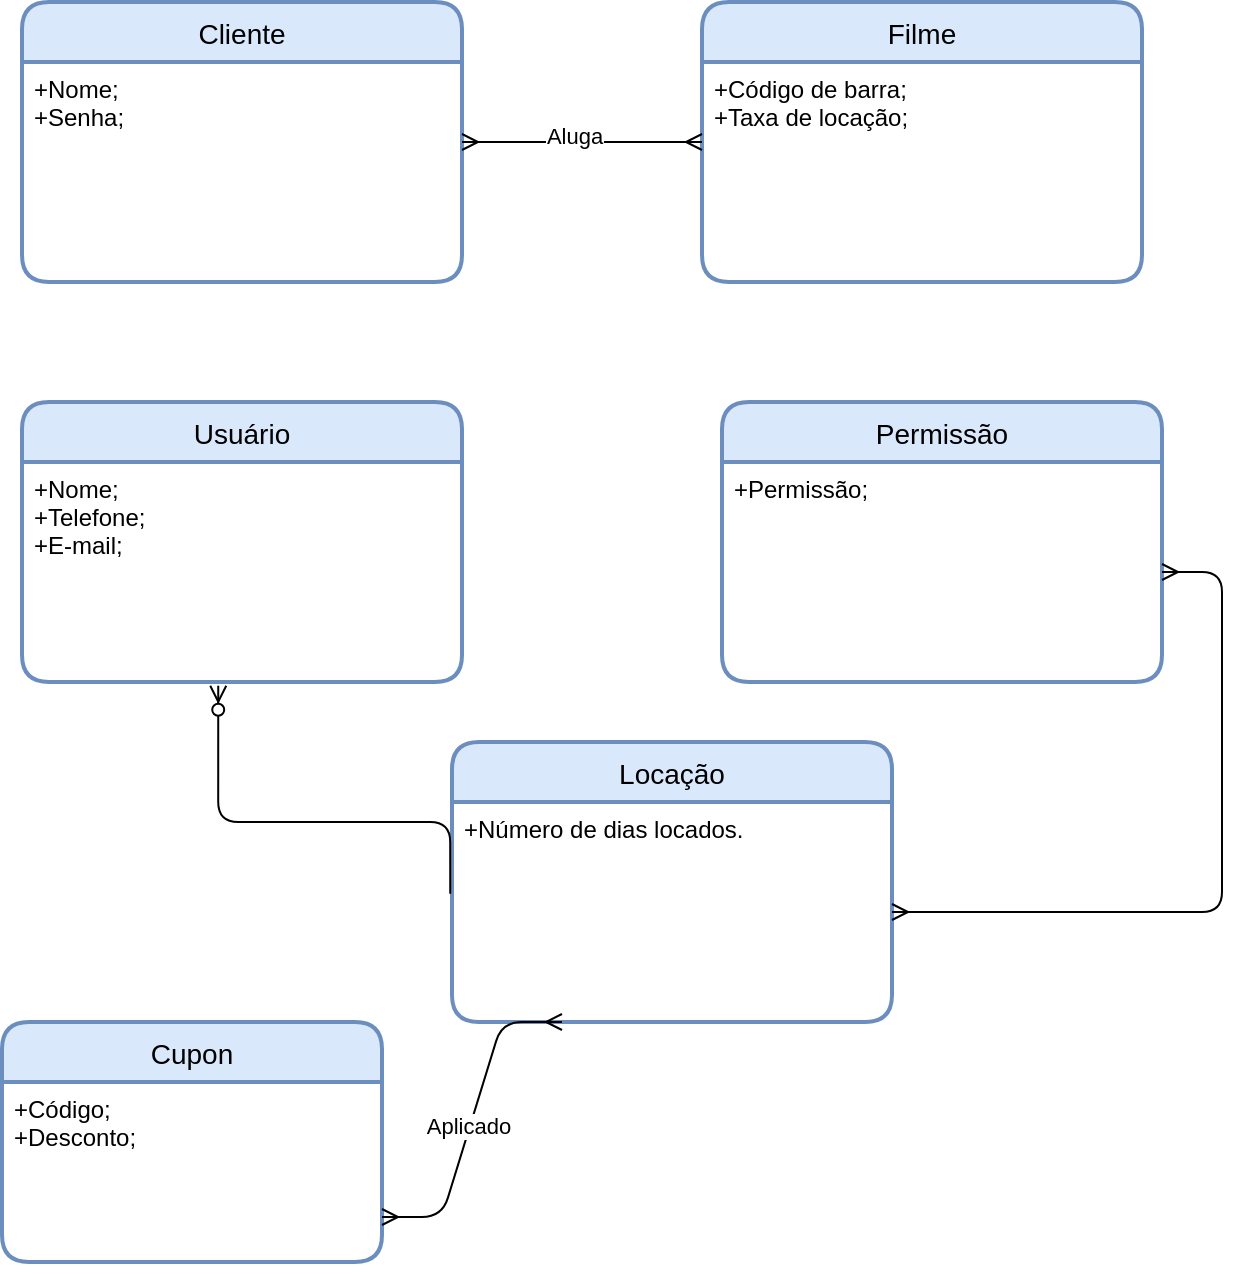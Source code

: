 <mxfile version="14.6.0" type="github">
  <diagram id="R2lEEEUBdFMjLlhIrx00" name="Page-1">
    <mxGraphModel dx="619" dy="826" grid="1" gridSize="10" guides="1" tooltips="1" connect="1" arrows="1" fold="1" page="1" pageScale="1" pageWidth="850" pageHeight="1100" math="0" shadow="0" extFonts="Permanent Marker^https://fonts.googleapis.com/css?family=Permanent+Marker">
      <root>
        <mxCell id="0" />
        <mxCell id="1" parent="0" />
        <mxCell id="Pq0HijDCcgOO4GIEx4jT-1" value="Usuário" style="swimlane;childLayout=stackLayout;horizontal=1;startSize=30;horizontalStack=0;rounded=1;fontSize=14;fontStyle=0;strokeWidth=2;resizeParent=0;resizeLast=1;shadow=0;dashed=0;align=center;fillColor=#dae8fc;strokeColor=#6c8ebf;" vertex="1" parent="1">
          <mxGeometry x="100" y="240" width="220" height="140" as="geometry" />
        </mxCell>
        <mxCell id="Pq0HijDCcgOO4GIEx4jT-2" value="+Nome;&#xa;+Telefone;&#xa;+E-mail;" style="align=left;strokeColor=none;fillColor=none;spacingLeft=4;fontSize=12;verticalAlign=top;resizable=0;rotatable=0;part=1;" vertex="1" parent="Pq0HijDCcgOO4GIEx4jT-1">
          <mxGeometry y="30" width="220" height="110" as="geometry" />
        </mxCell>
        <mxCell id="Pq0HijDCcgOO4GIEx4jT-9" value="Permissão" style="swimlane;childLayout=stackLayout;horizontal=1;startSize=30;horizontalStack=0;rounded=1;fontSize=14;fontStyle=0;strokeWidth=2;resizeParent=0;resizeLast=1;shadow=0;dashed=0;align=center;fillColor=#dae8fc;strokeColor=#6c8ebf;" vertex="1" parent="1">
          <mxGeometry x="450" y="240" width="220" height="140" as="geometry" />
        </mxCell>
        <mxCell id="Pq0HijDCcgOO4GIEx4jT-10" value="+Permissão; &#xa;" style="align=left;strokeColor=none;fillColor=none;spacingLeft=4;fontSize=12;verticalAlign=top;resizable=0;rotatable=0;part=1;" vertex="1" parent="Pq0HijDCcgOO4GIEx4jT-9">
          <mxGeometry y="30" width="220" height="110" as="geometry" />
        </mxCell>
        <mxCell id="Pq0HijDCcgOO4GIEx4jT-14" value="Filme" style="swimlane;childLayout=stackLayout;horizontal=1;startSize=30;horizontalStack=0;rounded=1;fontSize=14;fontStyle=0;strokeWidth=2;resizeParent=0;resizeLast=1;shadow=0;dashed=0;align=center;fillColor=#dae8fc;strokeColor=#6c8ebf;" vertex="1" parent="1">
          <mxGeometry x="440" y="40" width="220" height="140" as="geometry" />
        </mxCell>
        <mxCell id="Pq0HijDCcgOO4GIEx4jT-15" value="+Código de barra;&#xa;+Taxa de locação;&#xa;" style="align=left;strokeColor=none;fillColor=none;spacingLeft=4;fontSize=12;verticalAlign=top;resizable=0;rotatable=0;part=1;" vertex="1" parent="Pq0HijDCcgOO4GIEx4jT-14">
          <mxGeometry y="30" width="220" height="110" as="geometry" />
        </mxCell>
        <mxCell id="Pq0HijDCcgOO4GIEx4jT-16" value="Cliente" style="swimlane;childLayout=stackLayout;horizontal=1;startSize=30;horizontalStack=0;rounded=1;fontSize=14;fontStyle=0;strokeWidth=2;resizeParent=0;resizeLast=1;shadow=0;dashed=0;align=center;fillColor=#dae8fc;strokeColor=#6c8ebf;" vertex="1" parent="1">
          <mxGeometry x="100" y="40" width="220" height="140" as="geometry" />
        </mxCell>
        <mxCell id="Pq0HijDCcgOO4GIEx4jT-17" value="+Nome;&#xa;+Senha;" style="align=left;strokeColor=none;fillColor=none;spacingLeft=4;fontSize=12;verticalAlign=top;resizable=0;rotatable=0;part=1;" vertex="1" parent="Pq0HijDCcgOO4GIEx4jT-16">
          <mxGeometry y="30" width="220" height="110" as="geometry" />
        </mxCell>
        <mxCell id="Pq0HijDCcgOO4GIEx4jT-35" style="edgeStyle=orthogonalEdgeStyle;rounded=0;orthogonalLoop=1;jettySize=auto;html=1;exitX=0.5;exitY=1;exitDx=0;exitDy=0;" edge="1" parent="Pq0HijDCcgOO4GIEx4jT-16" source="Pq0HijDCcgOO4GIEx4jT-17" target="Pq0HijDCcgOO4GIEx4jT-17">
          <mxGeometry relative="1" as="geometry" />
        </mxCell>
        <mxCell id="Pq0HijDCcgOO4GIEx4jT-19" value="" style="edgeStyle=entityRelationEdgeStyle;fontSize=12;html=1;endArrow=ERmany;startArrow=ERmany;" edge="1" parent="1">
          <mxGeometry width="100" height="100" relative="1" as="geometry">
            <mxPoint x="320" y="110" as="sourcePoint" />
            <mxPoint x="440" y="110" as="targetPoint" />
          </mxGeometry>
        </mxCell>
        <mxCell id="Pq0HijDCcgOO4GIEx4jT-20" value="Aluga" style="edgeLabel;html=1;align=center;verticalAlign=middle;resizable=0;points=[];" vertex="1" connectable="0" parent="Pq0HijDCcgOO4GIEx4jT-19">
          <mxGeometry x="-0.064" y="3" relative="1" as="geometry">
            <mxPoint as="offset" />
          </mxGeometry>
        </mxCell>
        <mxCell id="Pq0HijDCcgOO4GIEx4jT-21" value="Locação" style="swimlane;childLayout=stackLayout;horizontal=1;startSize=30;horizontalStack=0;rounded=1;fontSize=14;fontStyle=0;strokeWidth=2;resizeParent=0;resizeLast=1;shadow=0;dashed=0;align=center;fillColor=#dae8fc;strokeColor=#6c8ebf;" vertex="1" parent="1">
          <mxGeometry x="315" y="410" width="220" height="140" as="geometry" />
        </mxCell>
        <mxCell id="Pq0HijDCcgOO4GIEx4jT-22" value="+Número de dias locados." style="align=left;strokeColor=none;fillColor=none;spacingLeft=4;fontSize=12;verticalAlign=top;resizable=0;rotatable=0;part=1;" vertex="1" parent="Pq0HijDCcgOO4GIEx4jT-21">
          <mxGeometry y="30" width="220" height="110" as="geometry" />
        </mxCell>
        <mxCell id="Pq0HijDCcgOO4GIEx4jT-26" value="" style="edgeStyle=orthogonalEdgeStyle;fontSize=12;html=1;endArrow=ERzeroToMany;endFill=1;entryX=0.446;entryY=1.017;entryDx=0;entryDy=0;entryPerimeter=0;exitX=-0.004;exitY=0.417;exitDx=0;exitDy=0;exitPerimeter=0;" edge="1" parent="1" source="Pq0HijDCcgOO4GIEx4jT-22" target="Pq0HijDCcgOO4GIEx4jT-2">
          <mxGeometry width="100" height="100" relative="1" as="geometry">
            <mxPoint x="110" y="510" as="sourcePoint" />
            <mxPoint x="210" y="410" as="targetPoint" />
            <Array as="points">
              <mxPoint x="314" y="450" />
              <mxPoint x="198" y="450" />
            </Array>
          </mxGeometry>
        </mxCell>
        <mxCell id="Pq0HijDCcgOO4GIEx4jT-28" value="" style="edgeStyle=entityRelationEdgeStyle;fontSize=12;html=1;endArrow=ERmany;startArrow=ERmany;exitX=1;exitY=0.5;exitDx=0;exitDy=0;" edge="1" parent="1" source="Pq0HijDCcgOO4GIEx4jT-22" target="Pq0HijDCcgOO4GIEx4jT-10">
          <mxGeometry width="100" height="100" relative="1" as="geometry">
            <mxPoint x="550" y="530" as="sourcePoint" />
            <mxPoint x="650" y="430" as="targetPoint" />
          </mxGeometry>
        </mxCell>
        <mxCell id="Pq0HijDCcgOO4GIEx4jT-29" value="Cupon" style="swimlane;childLayout=stackLayout;horizontal=1;startSize=30;horizontalStack=0;rounded=1;fontSize=14;fontStyle=0;strokeWidth=2;resizeParent=0;resizeLast=1;shadow=0;dashed=0;align=center;fillColor=#dae8fc;strokeColor=#6c8ebf;" vertex="1" parent="1">
          <mxGeometry x="90" y="550" width="190" height="120" as="geometry" />
        </mxCell>
        <mxCell id="Pq0HijDCcgOO4GIEx4jT-30" value="+Código;&#xa;+Desconto;" style="align=left;strokeColor=none;fillColor=none;spacingLeft=4;fontSize=12;verticalAlign=top;resizable=0;rotatable=0;part=1;" vertex="1" parent="Pq0HijDCcgOO4GIEx4jT-29">
          <mxGeometry y="30" width="190" height="90" as="geometry" />
        </mxCell>
        <mxCell id="Pq0HijDCcgOO4GIEx4jT-31" value="" style="edgeStyle=entityRelationEdgeStyle;fontSize=12;html=1;endArrow=ERmany;startArrow=ERmany;exitX=1;exitY=0.75;exitDx=0;exitDy=0;entryX=0.25;entryY=1;entryDx=0;entryDy=0;" edge="1" parent="1" source="Pq0HijDCcgOO4GIEx4jT-30" target="Pq0HijDCcgOO4GIEx4jT-22">
          <mxGeometry width="100" height="100" relative="1" as="geometry">
            <mxPoint x="300" y="670" as="sourcePoint" />
            <mxPoint x="400" y="570" as="targetPoint" />
          </mxGeometry>
        </mxCell>
        <mxCell id="Pq0HijDCcgOO4GIEx4jT-34" value="Aplicado" style="edgeLabel;html=1;align=center;verticalAlign=middle;resizable=0;points=[];" vertex="1" connectable="0" parent="Pq0HijDCcgOO4GIEx4jT-31">
          <mxGeometry x="-0.04" y="1" relative="1" as="geometry">
            <mxPoint as="offset" />
          </mxGeometry>
        </mxCell>
      </root>
    </mxGraphModel>
  </diagram>
</mxfile>
